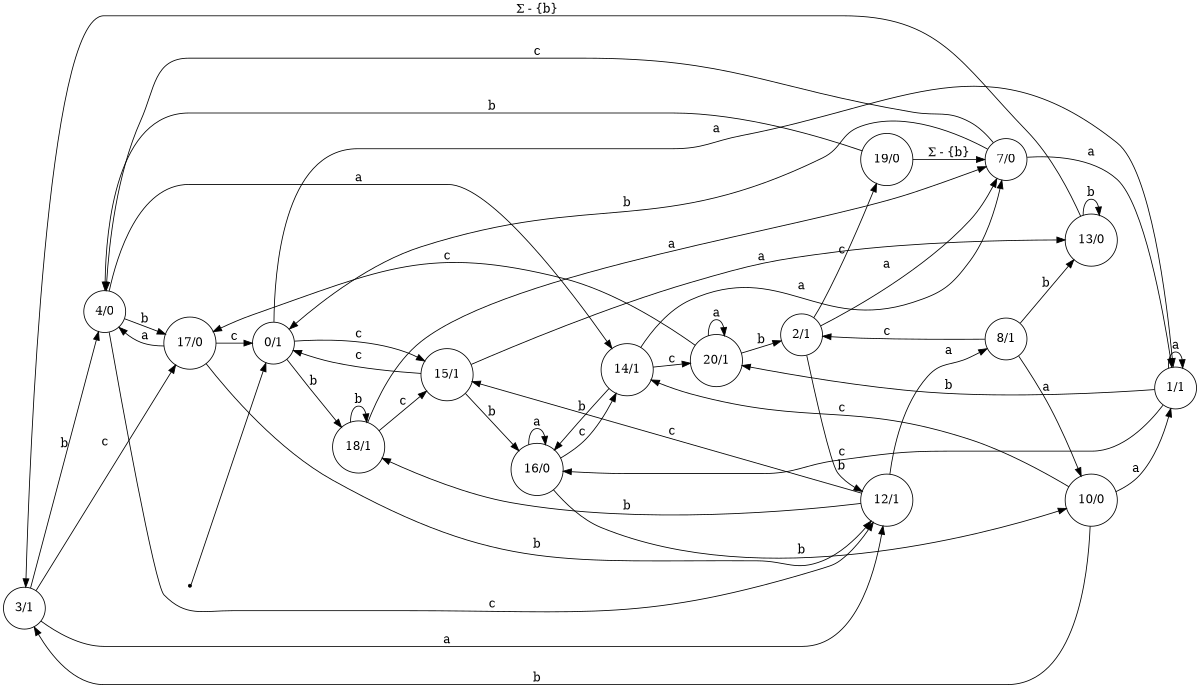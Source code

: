 digraph moore_machine {
	rankdir=LR size="8,5"
	node [shape=circle]
	3 [label="3/1"]
	3 -> 4 [label=b]
	3 -> 17 [label=c]
	3 -> 12 [label=a]
	20 [label="20/1"]
	20 -> 2 [label=b]
	20 -> 17 [label=c]
	20 -> 20 [label=a]
	0 [label="0/1"]
	0 -> 18 [label=b]
	0 -> 15 [label=c]
	0 -> 1 [label=a]
	14 [label="14/1"]
	14 -> 16 [label=b]
	14 -> 20 [label=c]
	14 -> 7 [label=a]
	15 [label="15/1"]
	15 -> 16 [label=b]
	15 -> 0 [label=c]
	15 -> 13 [label=a]
	7 [label="7/0"]
	7 -> 0 [label=b]
	7 -> 4 [label=c]
	7 -> 1 [label=a]
	2 [label="2/1"]
	2 -> 12 [label=b]
	2 -> 19 [label=c]
	2 -> 7 [label=a]
	16 [label="16/0"]
	16 -> 10 [label=b]
	16 -> 14 [label=c]
	16 -> 16 [label=a]
	13 [label="13/0"]
	13 -> 13 [label=b]
	13 -> 3 [label="Σ - {b}"]
	17 [label="17/0"]
	17 -> 12 [label=b]
	17 -> 0 [label=c]
	17 -> 4 [label=a]
	18 [label="18/1"]
	18 -> 18 [label=b]
	18 -> 15 [label=c]
	18 -> 7 [label=a]
	12 [label="12/1"]
	12 -> 18 [label=b]
	12 -> 15 [label=c]
	12 -> 8 [label=a]
	1 [label="1/1"]
	1 -> 20 [label=b]
	1 -> 16 [label=c]
	1 -> 1 [label=a]
	8 [label="8/1"]
	8 -> 13 [label=b]
	8 -> 2 [label=c]
	8 -> 10 [label=a]
	4 [label="4/0"]
	4 -> 17 [label=b]
	4 -> 12 [label=c]
	4 -> 14 [label=a]
	19 [label="19/0"]
	19 -> 4 [label=b]
	19 -> 7 [label="Σ - {b}"]
	10 [label="10/0"]
	10 -> 3 [label=b]
	10 -> 14 [label=c]
	10 -> 1 [label=a]
	node [shape=point]
	start
	start -> 0
}
